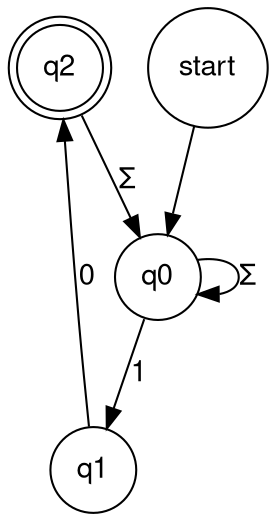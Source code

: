graph robotFramework {
    fontsize = 20;
    fontname = "Helvetica,Arial,sans-serif";
    node [fontname = "Helvetica,Arial,sans-serif";];
    edge [fontname = "Helvetica,Ariasans-serif"; dir = forward;];
    node [shape = circle;];
    q2 [peripheries = 2;];
    
    start -- q0 [dir = forward;];
    q0 -- q1 [label = "1";];
    q1 -- q2 [label = "0";];
    q2 -- q0 [label = <&Sigma;>;];
    q0 -- q0 [label = <&Sigma;>;];
}